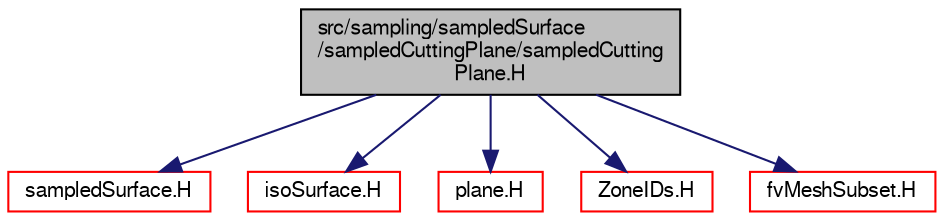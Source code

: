 digraph "src/sampling/sampledSurface/sampledCuttingPlane/sampledCuttingPlane.H"
{
  bgcolor="transparent";
  edge [fontname="FreeSans",fontsize="10",labelfontname="FreeSans",labelfontsize="10"];
  node [fontname="FreeSans",fontsize="10",shape=record];
  Node0 [label="src/sampling/sampledSurface\l/sampledCuttingPlane/sampledCutting\lPlane.H",height=0.2,width=0.4,color="black", fillcolor="grey75", style="filled", fontcolor="black"];
  Node0 -> Node1 [color="midnightblue",fontsize="10",style="solid",fontname="FreeSans"];
  Node1 [label="sampledSurface.H",height=0.2,width=0.4,color="red",URL="$a14777.html"];
  Node0 -> Node329 [color="midnightblue",fontsize="10",style="solid",fontname="FreeSans"];
  Node329 [label="isoSurface.H",height=0.2,width=0.4,color="red",URL="$a14705.html"];
  Node0 -> Node325 [color="midnightblue",fontsize="10",style="solid",fontname="FreeSans"];
  Node325 [label="plane.H",height=0.2,width=0.4,color="red",URL="$a12056.html"];
  Node0 -> Node348 [color="midnightblue",fontsize="10",style="solid",fontname="FreeSans"];
  Node348 [label="ZoneIDs.H",height=0.2,width=0.4,color="red",URL="$a11147.html"];
  Node0 -> Node350 [color="midnightblue",fontsize="10",style="solid",fontname="FreeSans"];
  Node350 [label="fvMeshSubset.H",height=0.2,width=0.4,color="red",URL="$a03563.html"];
}
